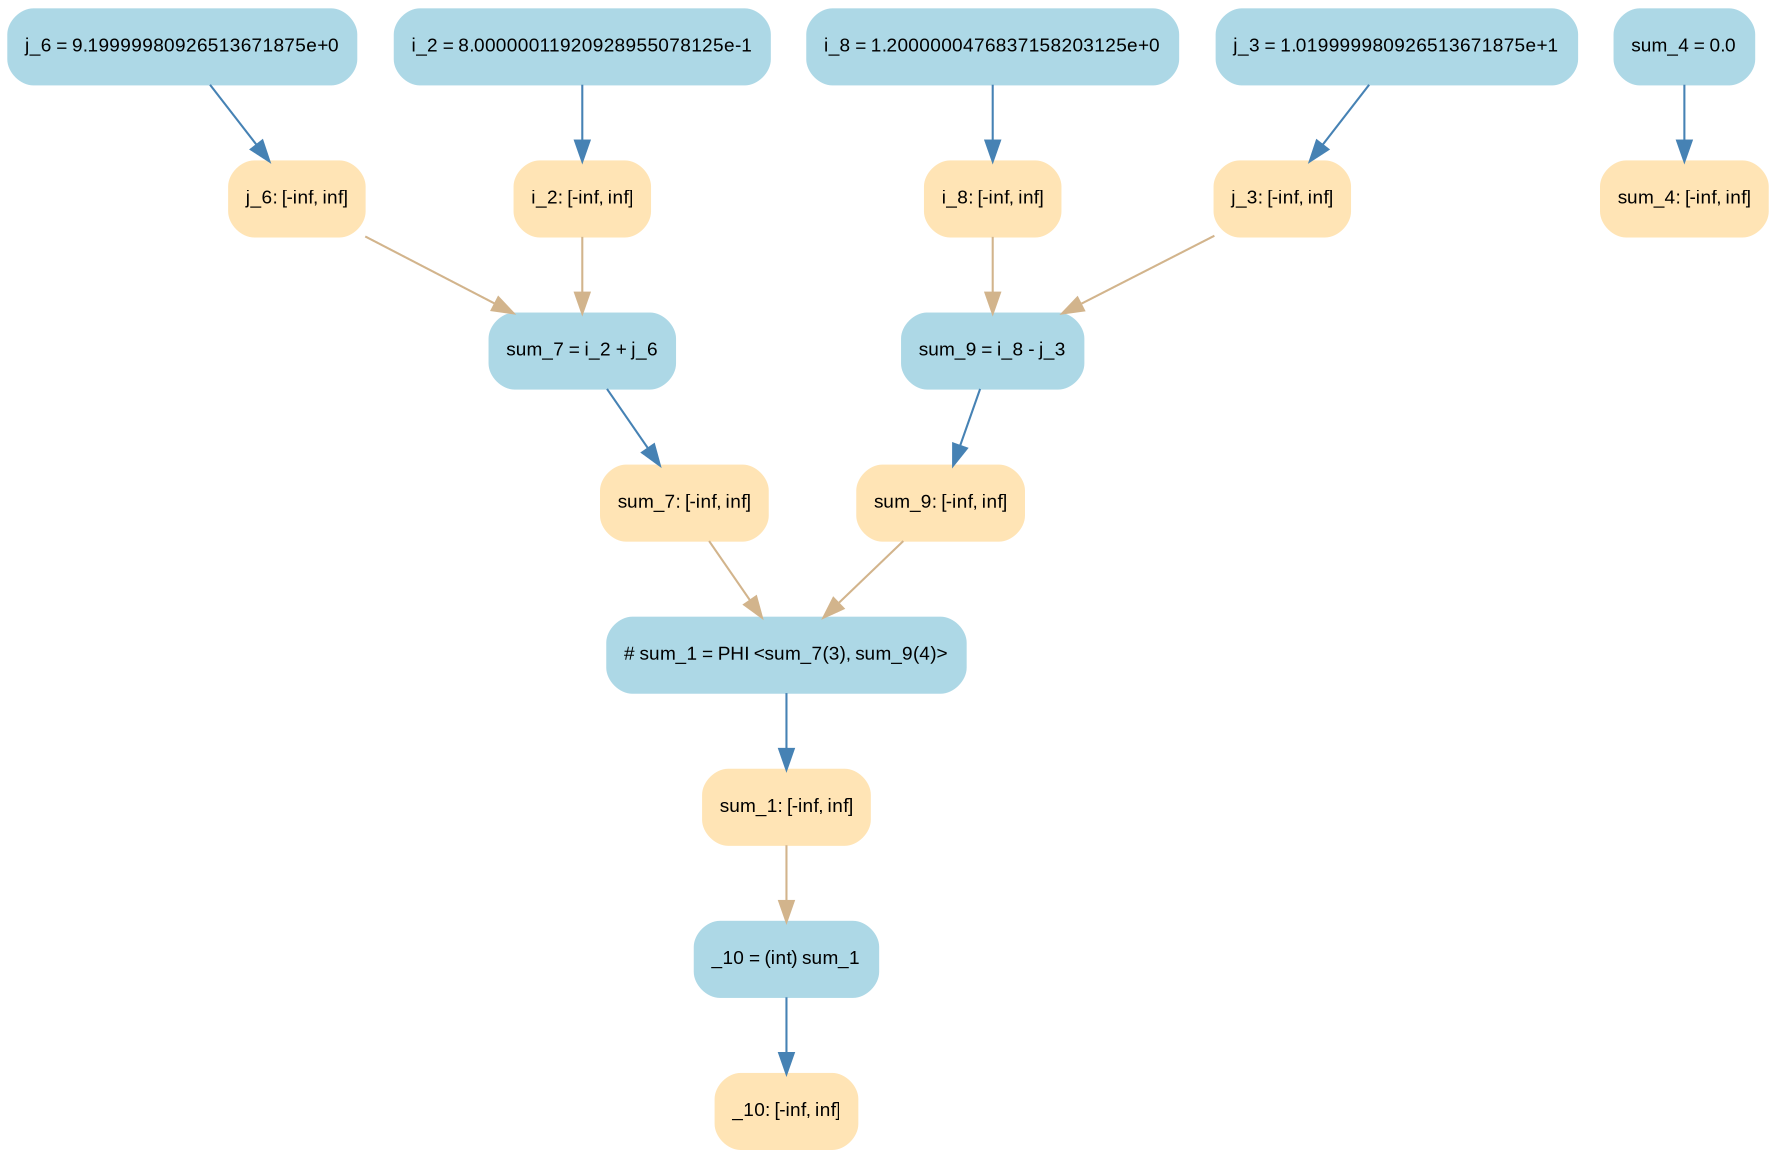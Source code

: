 digraph t6_foo_ConstraintGraph { 
	center=true
	labelloc=top
	fontname=Arial
	fontsize=12
	edge[fontname=Arial, fontsize=10]
	node[fontname=Arial, fontsize=9]

		Node_0 -> Node_1 [color=steelblue]
		Node_2 -> Node_3 [color=steelblue]
		Node_4 -> Node_5 [color=steelblue]
		Node_6 -> Node_7 [color=steelblue]
		Node_8 -> Node_9 [color=steelblue]
		Node_10 -> Node_11 [color=steelblue]
		Node_12 -> Node_13 [color=steelblue]
		Node_14 -> Node_15 [color=steelblue]
		Node_16 -> Node_17 [color=steelblue]
		Node_17 -> Node_12 [color=tan]
		Node_1 -> Node_8 [color=tan]
		Node_11 -> Node_0 [color=tan]
		Node_15 -> Node_12 [color=tan]
		Node_9 -> Node_2 [color=tan]
		Node_7 -> Node_0 [color=tan]
		Node_13 -> Node_8 [color=tan]

	Node_0 [fillcolor=lightblue, color=lightblue, shape=Mrecord, style=filled, label="{ sum_9 = i_8 - j_3 }"]
	Node_2 [fillcolor=lightblue, color=lightblue, shape=Mrecord, style=filled, label="{ _10 = (int) sum_1 }"]
	Node_4 [fillcolor=lightblue, color=lightblue, shape=Mrecord, style=filled, label="{ sum_4 = 0.0 }"]
	Node_6 [fillcolor=lightblue, color=lightblue, shape=Mrecord, style=filled, label="{ i_8 = 1.2000000476837158203125e+0 }"]
	Node_8 [fillcolor=lightblue, color=lightblue, shape=Mrecord, style=filled, label="{ # sum_1 = PHI \<sum_7(3), sum_9(4)\> }"]
	Node_10 [fillcolor=lightblue, color=lightblue, shape=Mrecord, style=filled, label="{ j_3 = 1.019999980926513671875e+1 }"]
	Node_12 [fillcolor=lightblue, color=lightblue, shape=Mrecord, style=filled, label="{ sum_7 = i_2 + j_6 }"]
	Node_14 [fillcolor=lightblue, color=lightblue, shape=Mrecord, style=filled, label="{ j_6 = 9.19999980926513671875e+0 }"]
	Node_16 [fillcolor=lightblue, color=lightblue, shape=Mrecord, style=filled, label="{ i_2 = 8.00000011920928955078125e-1 }"]
	Node_17 [fillcolor=moccasin, color=moccasin, shape=Mrecord, style=filled, label="{ i_2: \[-inf, inf\] }"]
	Node_5 [fillcolor=moccasin, color=moccasin, shape=Mrecord, style=filled, label="{ sum_4: \[-inf, inf\] }"]
	Node_1 [fillcolor=moccasin, color=moccasin, shape=Mrecord, style=filled, label="{ sum_9: \[-inf, inf\] }"]
	Node_11 [fillcolor=moccasin, color=moccasin, shape=Mrecord, style=filled, label="{ j_3: \[-inf, inf\] }"]
	Node_3 [fillcolor=moccasin, color=moccasin, shape=Mrecord, style=filled, label="{ _10: \[-inf, inf\] }"]
	Node_15 [fillcolor=moccasin, color=moccasin, shape=Mrecord, style=filled, label="{ j_6: \[-inf, inf\] }"]
	Node_9 [fillcolor=moccasin, color=moccasin, shape=Mrecord, style=filled, label="{ sum_1: \[-inf, inf\] }"]
	Node_7 [fillcolor=moccasin, color=moccasin, shape=Mrecord, style=filled, label="{ i_8: \[-inf, inf\] }"]
	Node_13 [fillcolor=moccasin, color=moccasin, shape=Mrecord, style=filled, label="{ sum_7: \[-inf, inf\] }"]
}
